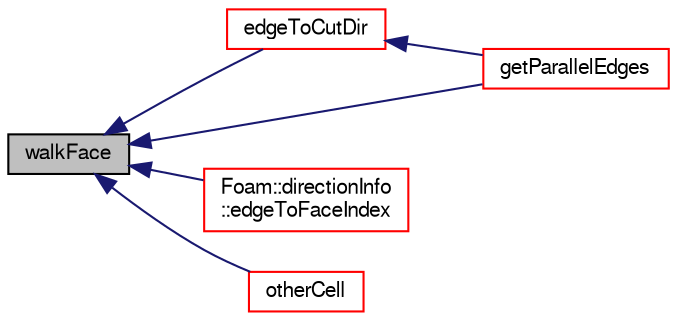 digraph "walkFace"
{
  bgcolor="transparent";
  edge [fontname="FreeSans",fontsize="10",labelfontname="FreeSans",labelfontsize="10"];
  node [fontname="FreeSans",fontsize="10",shape=record];
  rankdir="LR";
  Node2470 [label="walkFace",height=0.2,width=0.4,color="black", fillcolor="grey75", style="filled", fontcolor="black"];
  Node2470 -> Node2471 [dir="back",color="midnightblue",fontsize="10",style="solid",fontname="FreeSans"];
  Node2471 [label="edgeToCutDir",height=0.2,width=0.4,color="red",URL="$a21153.html#aaae026ffd1b269c8a220c6bb1bc95fa7",tooltip="Given edge on hex find all &#39;parallel&#39; (i.e. non-connected) "];
  Node2471 -> Node2473 [dir="back",color="midnightblue",fontsize="10",style="solid",fontname="FreeSans"];
  Node2473 [label="getParallelEdges",height=0.2,width=0.4,color="red",URL="$a21153.html#ae148ab8affa9ff06dbc08eb830e20a41",tooltip="Given edge on hex find other &#39;parallel&#39;, non-connected edges. "];
  Node2470 -> Node2480 [dir="back",color="midnightblue",fontsize="10",style="solid",fontname="FreeSans"];
  Node2480 [label="Foam::directionInfo\l::edgeToFaceIndex",height=0.2,width=0.4,color="red",URL="$a21486.html#ae91026257717a2d46454adf53e72da4d",tooltip="Given edge on hex cell find corresponding edge on face. Is either. "];
  Node2470 -> Node2473 [dir="back",color="midnightblue",fontsize="10",style="solid",fontname="FreeSans"];
  Node2470 -> Node2492 [dir="back",color="midnightblue",fontsize="10",style="solid",fontname="FreeSans"];
  Node2492 [label="otherCell",height=0.2,width=0.4,color="red",URL="$a21153.html#a27becdad7805cd82a048fa554a29ccbf",tooltip="Return cell on other side of face. Throws error. "];
}
